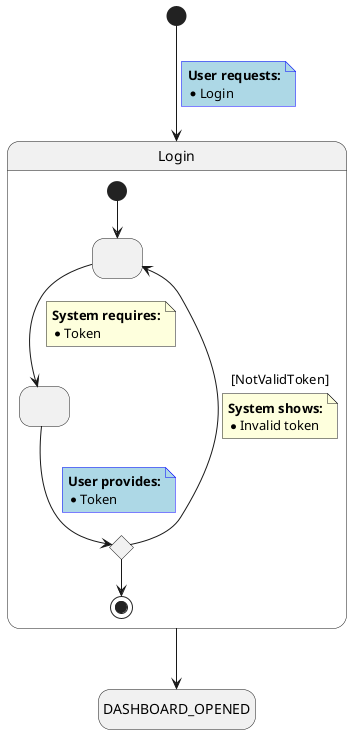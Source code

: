 ﻿@startuml Login Use Case Detail
hide empty description

[*] --> Login
    note on link #LightBlue;line:blue;
        **User requests:**
        * Login
    end note
    
state Login{
    state S1 as " "
    state S2 as " "
    state IF1 <<choice>>

    [*] --> S1
    
    S1 --> S2
        note on link
            **System requires:**
            * Token
        end note
     
    S2 --> IF1
        note on link #LightBlue;line:blue;
            **User provides:**
            * Token
        end note
        
    IF1 --> [*]
    IF1 --> S1 : [NotValidToken]
        note on link
            **System shows:**
            * Invalid token
        end note   
}
Login  --> DASHBOARD_OPENED
@enduml